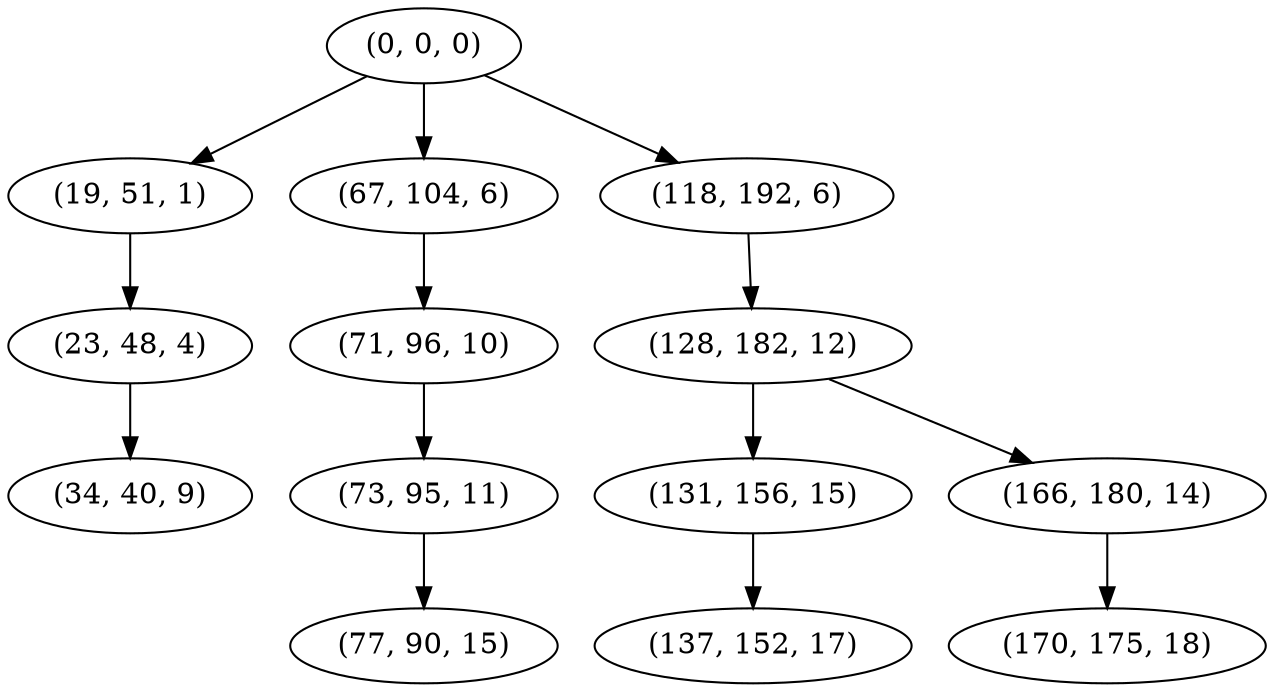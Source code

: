 digraph tree {
    "(0, 0, 0)";
    "(19, 51, 1)";
    "(23, 48, 4)";
    "(34, 40, 9)";
    "(67, 104, 6)";
    "(71, 96, 10)";
    "(73, 95, 11)";
    "(77, 90, 15)";
    "(118, 192, 6)";
    "(128, 182, 12)";
    "(131, 156, 15)";
    "(137, 152, 17)";
    "(166, 180, 14)";
    "(170, 175, 18)";
    "(0, 0, 0)" -> "(19, 51, 1)";
    "(0, 0, 0)" -> "(67, 104, 6)";
    "(0, 0, 0)" -> "(118, 192, 6)";
    "(19, 51, 1)" -> "(23, 48, 4)";
    "(23, 48, 4)" -> "(34, 40, 9)";
    "(67, 104, 6)" -> "(71, 96, 10)";
    "(71, 96, 10)" -> "(73, 95, 11)";
    "(73, 95, 11)" -> "(77, 90, 15)";
    "(118, 192, 6)" -> "(128, 182, 12)";
    "(128, 182, 12)" -> "(131, 156, 15)";
    "(128, 182, 12)" -> "(166, 180, 14)";
    "(131, 156, 15)" -> "(137, 152, 17)";
    "(166, 180, 14)" -> "(170, 175, 18)";
}
